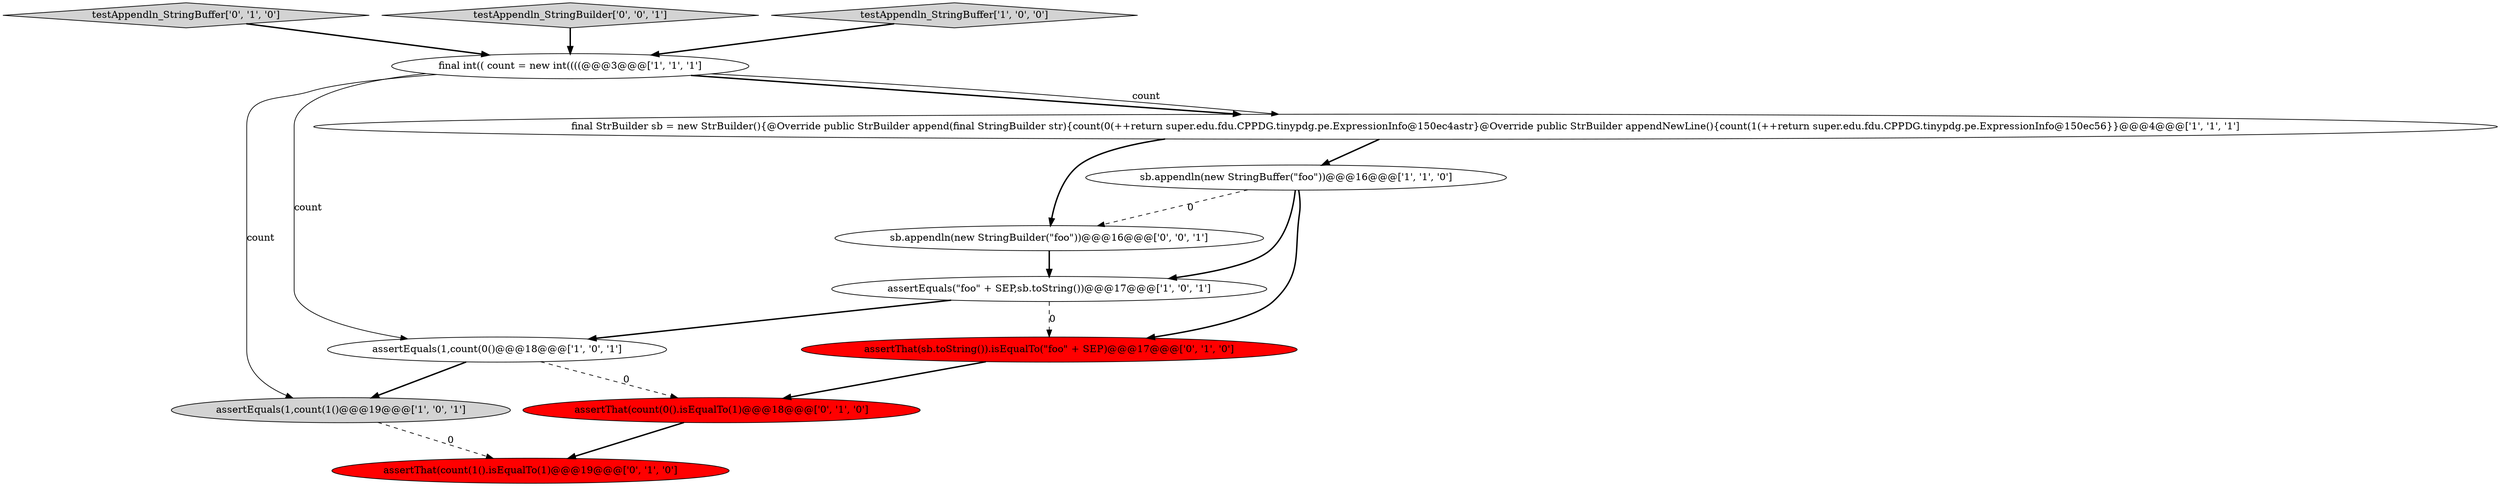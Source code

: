 digraph {
8 [style = filled, label = "testAppendln_StringBuffer['0', '1', '0']", fillcolor = lightgray, shape = diamond image = "AAA0AAABBB2BBB"];
12 [style = filled, label = "testAppendln_StringBuilder['0', '0', '1']", fillcolor = lightgray, shape = diamond image = "AAA0AAABBB3BBB"];
2 [style = filled, label = "assertEquals(1,count(1()@@@19@@@['1', '0', '1']", fillcolor = lightgray, shape = ellipse image = "AAA0AAABBB1BBB"];
3 [style = filled, label = "testAppendln_StringBuffer['1', '0', '0']", fillcolor = lightgray, shape = diamond image = "AAA0AAABBB1BBB"];
4 [style = filled, label = "final int(( count = new int((((@@@3@@@['1', '1', '1']", fillcolor = white, shape = ellipse image = "AAA0AAABBB1BBB"];
0 [style = filled, label = "assertEquals(1,count(0()@@@18@@@['1', '0', '1']", fillcolor = white, shape = ellipse image = "AAA0AAABBB1BBB"];
10 [style = filled, label = "assertThat(count(1().isEqualTo(1)@@@19@@@['0', '1', '0']", fillcolor = red, shape = ellipse image = "AAA1AAABBB2BBB"];
7 [style = filled, label = "assertThat(count(0().isEqualTo(1)@@@18@@@['0', '1', '0']", fillcolor = red, shape = ellipse image = "AAA1AAABBB2BBB"];
11 [style = filled, label = "sb.appendln(new StringBuilder(\"foo\"))@@@16@@@['0', '0', '1']", fillcolor = white, shape = ellipse image = "AAA0AAABBB3BBB"];
5 [style = filled, label = "sb.appendln(new StringBuffer(\"foo\"))@@@16@@@['1', '1', '0']", fillcolor = white, shape = ellipse image = "AAA0AAABBB1BBB"];
6 [style = filled, label = "assertEquals(\"foo\" + SEP,sb.toString())@@@17@@@['1', '0', '1']", fillcolor = white, shape = ellipse image = "AAA0AAABBB1BBB"];
9 [style = filled, label = "assertThat(sb.toString()).isEqualTo(\"foo\" + SEP)@@@17@@@['0', '1', '0']", fillcolor = red, shape = ellipse image = "AAA1AAABBB2BBB"];
1 [style = filled, label = "final StrBuilder sb = new StrBuilder(){@Override public StrBuilder append(final StringBuilder str){count(0(++return super.edu.fdu.CPPDG.tinypdg.pe.ExpressionInfo@150ec4astr}@Override public StrBuilder appendNewLine(){count(1(++return super.edu.fdu.CPPDG.tinypdg.pe.ExpressionInfo@150ec56}}@@@4@@@['1', '1', '1']", fillcolor = white, shape = ellipse image = "AAA0AAABBB1BBB"];
1->5 [style = bold, label=""];
11->6 [style = bold, label=""];
4->1 [style = bold, label=""];
6->0 [style = bold, label=""];
4->1 [style = solid, label="count"];
8->4 [style = bold, label=""];
5->6 [style = bold, label=""];
5->9 [style = bold, label=""];
9->7 [style = bold, label=""];
12->4 [style = bold, label=""];
0->7 [style = dashed, label="0"];
7->10 [style = bold, label=""];
4->0 [style = solid, label="count"];
4->2 [style = solid, label="count"];
3->4 [style = bold, label=""];
5->11 [style = dashed, label="0"];
2->10 [style = dashed, label="0"];
1->11 [style = bold, label=""];
0->2 [style = bold, label=""];
6->9 [style = dashed, label="0"];
}
